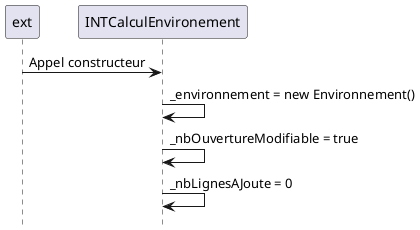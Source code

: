 @startuml
hide footbox

participant ext
participant INTCalculEnvironement

ext -> INTCalculEnvironement : Appel constructeur
INTCalculEnvironement -> INTCalculEnvironement : _environnement = new Environnement()
INTCalculEnvironement -> INTCalculEnvironement : _nbOuvertureModifiable = true
INTCalculEnvironement -> INTCalculEnvironement : _nbLignesAJoute = 0

@enduml